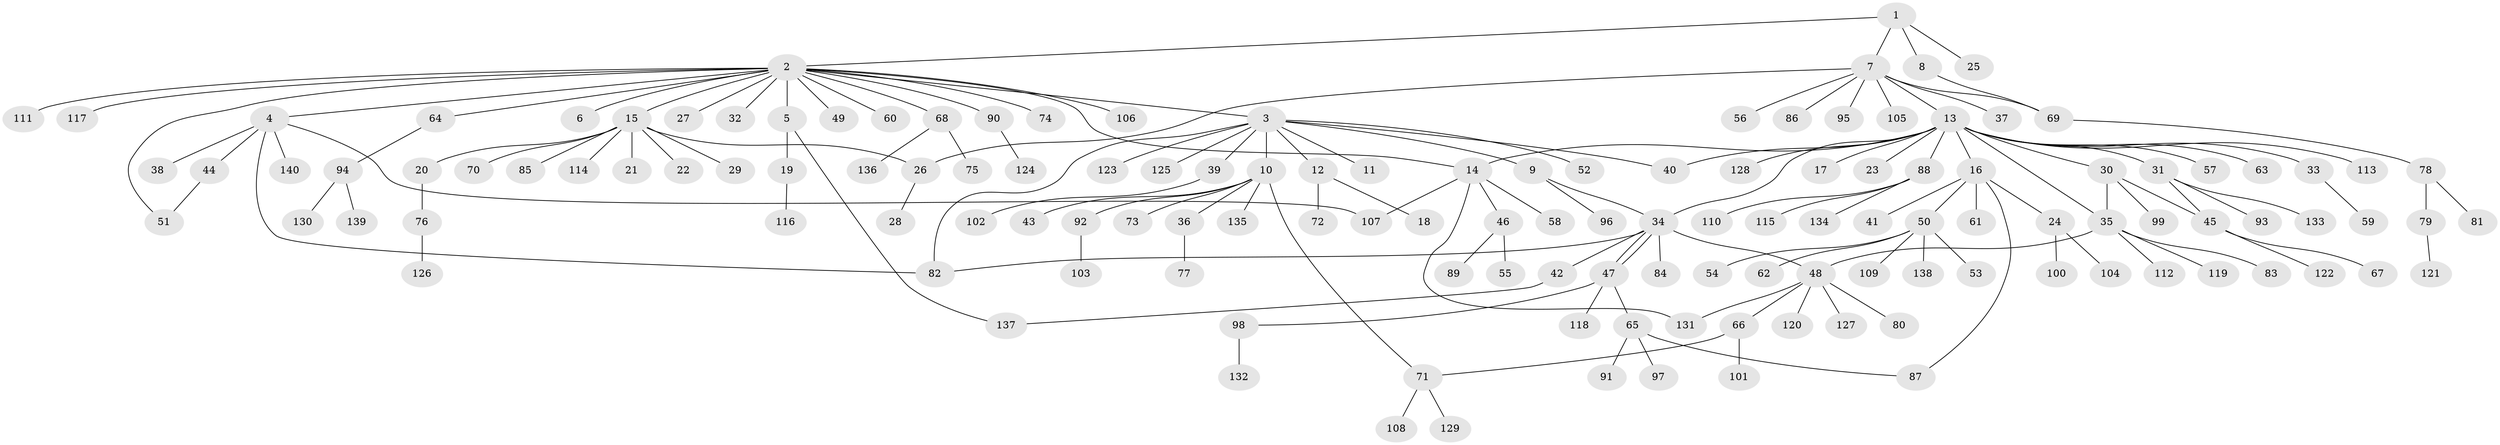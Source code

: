 // Generated by graph-tools (version 1.1) at 2025/49/03/09/25 03:49:59]
// undirected, 140 vertices, 156 edges
graph export_dot {
graph [start="1"]
  node [color=gray90,style=filled];
  1;
  2;
  3;
  4;
  5;
  6;
  7;
  8;
  9;
  10;
  11;
  12;
  13;
  14;
  15;
  16;
  17;
  18;
  19;
  20;
  21;
  22;
  23;
  24;
  25;
  26;
  27;
  28;
  29;
  30;
  31;
  32;
  33;
  34;
  35;
  36;
  37;
  38;
  39;
  40;
  41;
  42;
  43;
  44;
  45;
  46;
  47;
  48;
  49;
  50;
  51;
  52;
  53;
  54;
  55;
  56;
  57;
  58;
  59;
  60;
  61;
  62;
  63;
  64;
  65;
  66;
  67;
  68;
  69;
  70;
  71;
  72;
  73;
  74;
  75;
  76;
  77;
  78;
  79;
  80;
  81;
  82;
  83;
  84;
  85;
  86;
  87;
  88;
  89;
  90;
  91;
  92;
  93;
  94;
  95;
  96;
  97;
  98;
  99;
  100;
  101;
  102;
  103;
  104;
  105;
  106;
  107;
  108;
  109;
  110;
  111;
  112;
  113;
  114;
  115;
  116;
  117;
  118;
  119;
  120;
  121;
  122;
  123;
  124;
  125;
  126;
  127;
  128;
  129;
  130;
  131;
  132;
  133;
  134;
  135;
  136;
  137;
  138;
  139;
  140;
  1 -- 2;
  1 -- 7;
  1 -- 8;
  1 -- 25;
  2 -- 3;
  2 -- 4;
  2 -- 5;
  2 -- 6;
  2 -- 14;
  2 -- 15;
  2 -- 27;
  2 -- 32;
  2 -- 49;
  2 -- 51;
  2 -- 60;
  2 -- 64;
  2 -- 68;
  2 -- 74;
  2 -- 90;
  2 -- 106;
  2 -- 111;
  2 -- 117;
  3 -- 9;
  3 -- 10;
  3 -- 11;
  3 -- 12;
  3 -- 39;
  3 -- 40;
  3 -- 52;
  3 -- 82;
  3 -- 123;
  3 -- 125;
  4 -- 38;
  4 -- 44;
  4 -- 82;
  4 -- 107;
  4 -- 140;
  5 -- 19;
  5 -- 137;
  7 -- 13;
  7 -- 26;
  7 -- 37;
  7 -- 56;
  7 -- 69;
  7 -- 86;
  7 -- 95;
  7 -- 105;
  8 -- 69;
  9 -- 34;
  9 -- 96;
  10 -- 36;
  10 -- 43;
  10 -- 71;
  10 -- 73;
  10 -- 92;
  10 -- 135;
  12 -- 18;
  12 -- 72;
  13 -- 14;
  13 -- 16;
  13 -- 17;
  13 -- 23;
  13 -- 30;
  13 -- 31;
  13 -- 33;
  13 -- 34;
  13 -- 35;
  13 -- 40;
  13 -- 57;
  13 -- 63;
  13 -- 88;
  13 -- 113;
  13 -- 128;
  14 -- 46;
  14 -- 58;
  14 -- 107;
  14 -- 131;
  15 -- 20;
  15 -- 21;
  15 -- 22;
  15 -- 26;
  15 -- 29;
  15 -- 70;
  15 -- 85;
  15 -- 114;
  16 -- 24;
  16 -- 41;
  16 -- 50;
  16 -- 61;
  16 -- 87;
  19 -- 116;
  20 -- 76;
  24 -- 100;
  24 -- 104;
  26 -- 28;
  30 -- 35;
  30 -- 45;
  30 -- 99;
  31 -- 45;
  31 -- 93;
  31 -- 133;
  33 -- 59;
  34 -- 42;
  34 -- 47;
  34 -- 47;
  34 -- 48;
  34 -- 82;
  34 -- 84;
  35 -- 48;
  35 -- 83;
  35 -- 112;
  35 -- 119;
  36 -- 77;
  39 -- 102;
  42 -- 137;
  44 -- 51;
  45 -- 67;
  45 -- 122;
  46 -- 55;
  46 -- 89;
  47 -- 65;
  47 -- 98;
  47 -- 118;
  48 -- 66;
  48 -- 80;
  48 -- 120;
  48 -- 127;
  48 -- 131;
  50 -- 53;
  50 -- 54;
  50 -- 62;
  50 -- 109;
  50 -- 138;
  64 -- 94;
  65 -- 87;
  65 -- 91;
  65 -- 97;
  66 -- 71;
  66 -- 101;
  68 -- 75;
  68 -- 136;
  69 -- 78;
  71 -- 108;
  71 -- 129;
  76 -- 126;
  78 -- 79;
  78 -- 81;
  79 -- 121;
  88 -- 110;
  88 -- 115;
  88 -- 134;
  90 -- 124;
  92 -- 103;
  94 -- 130;
  94 -- 139;
  98 -- 132;
}
